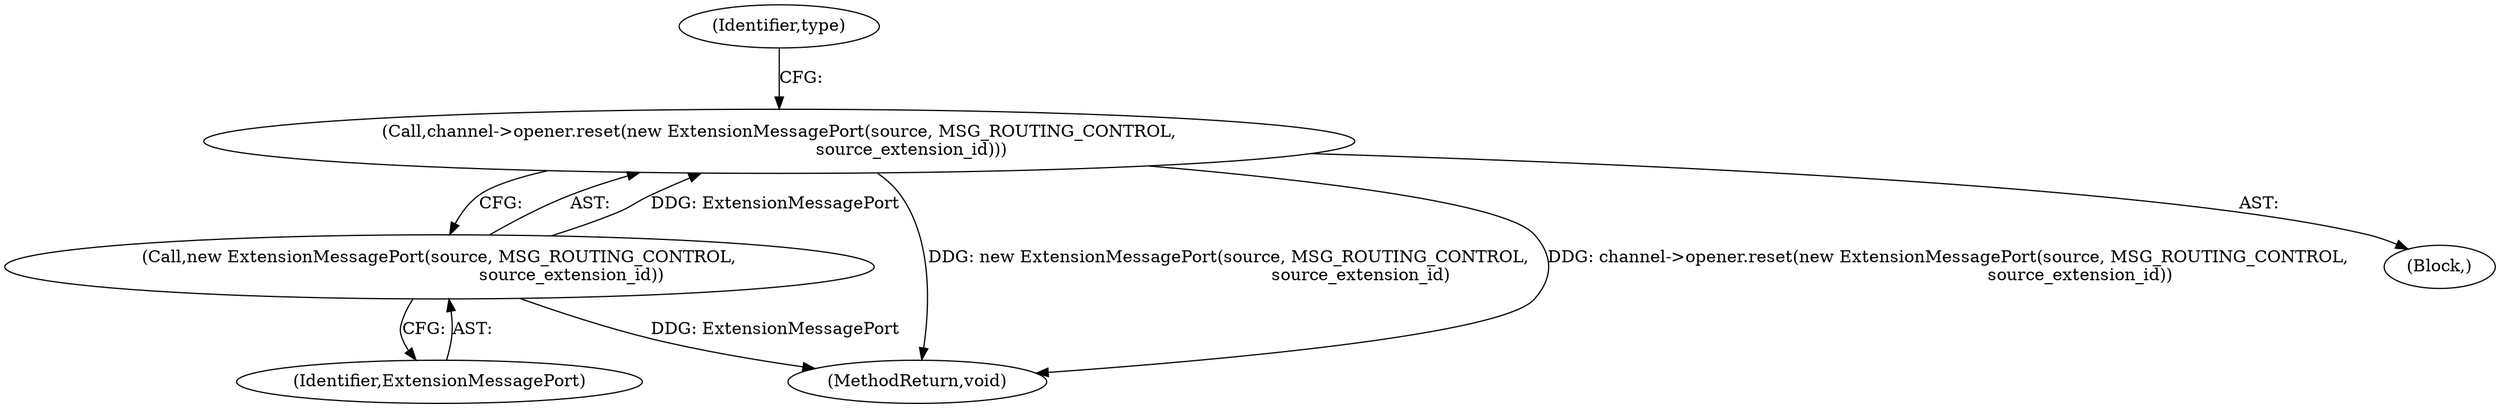 digraph "0_Chrome_f7ae1f7a918f1973dca241a7a23169906eaf4fe3_0@API" {
"1000137" [label="(Call,channel->opener.reset(new ExtensionMessagePort(source, MSG_ROUTING_CONTROL,\n                                                 source_extension_id)))"];
"1000138" [label="(Call,new ExtensionMessagePort(source, MSG_ROUTING_CONTROL,\n                                                 source_extension_id))"];
"1000142" [label="(Identifier,type)"];
"1000139" [label="(Identifier,ExtensionMessagePort)"];
"1000138" [label="(Call,new ExtensionMessagePort(source, MSG_ROUTING_CONTROL,\n                                                 source_extension_id))"];
"1000174" [label="(MethodReturn,void)"];
"1000108" [label="(Block,)"];
"1000137" [label="(Call,channel->opener.reset(new ExtensionMessagePort(source, MSG_ROUTING_CONTROL,\n                                                 source_extension_id)))"];
"1000137" -> "1000108"  [label="AST: "];
"1000137" -> "1000138"  [label="CFG: "];
"1000138" -> "1000137"  [label="AST: "];
"1000142" -> "1000137"  [label="CFG: "];
"1000137" -> "1000174"  [label="DDG: new ExtensionMessagePort(source, MSG_ROUTING_CONTROL,\n                                                 source_extension_id)"];
"1000137" -> "1000174"  [label="DDG: channel->opener.reset(new ExtensionMessagePort(source, MSG_ROUTING_CONTROL,\n                                                 source_extension_id))"];
"1000138" -> "1000137"  [label="DDG: ExtensionMessagePort"];
"1000138" -> "1000139"  [label="CFG: "];
"1000139" -> "1000138"  [label="AST: "];
"1000138" -> "1000174"  [label="DDG: ExtensionMessagePort"];
}
